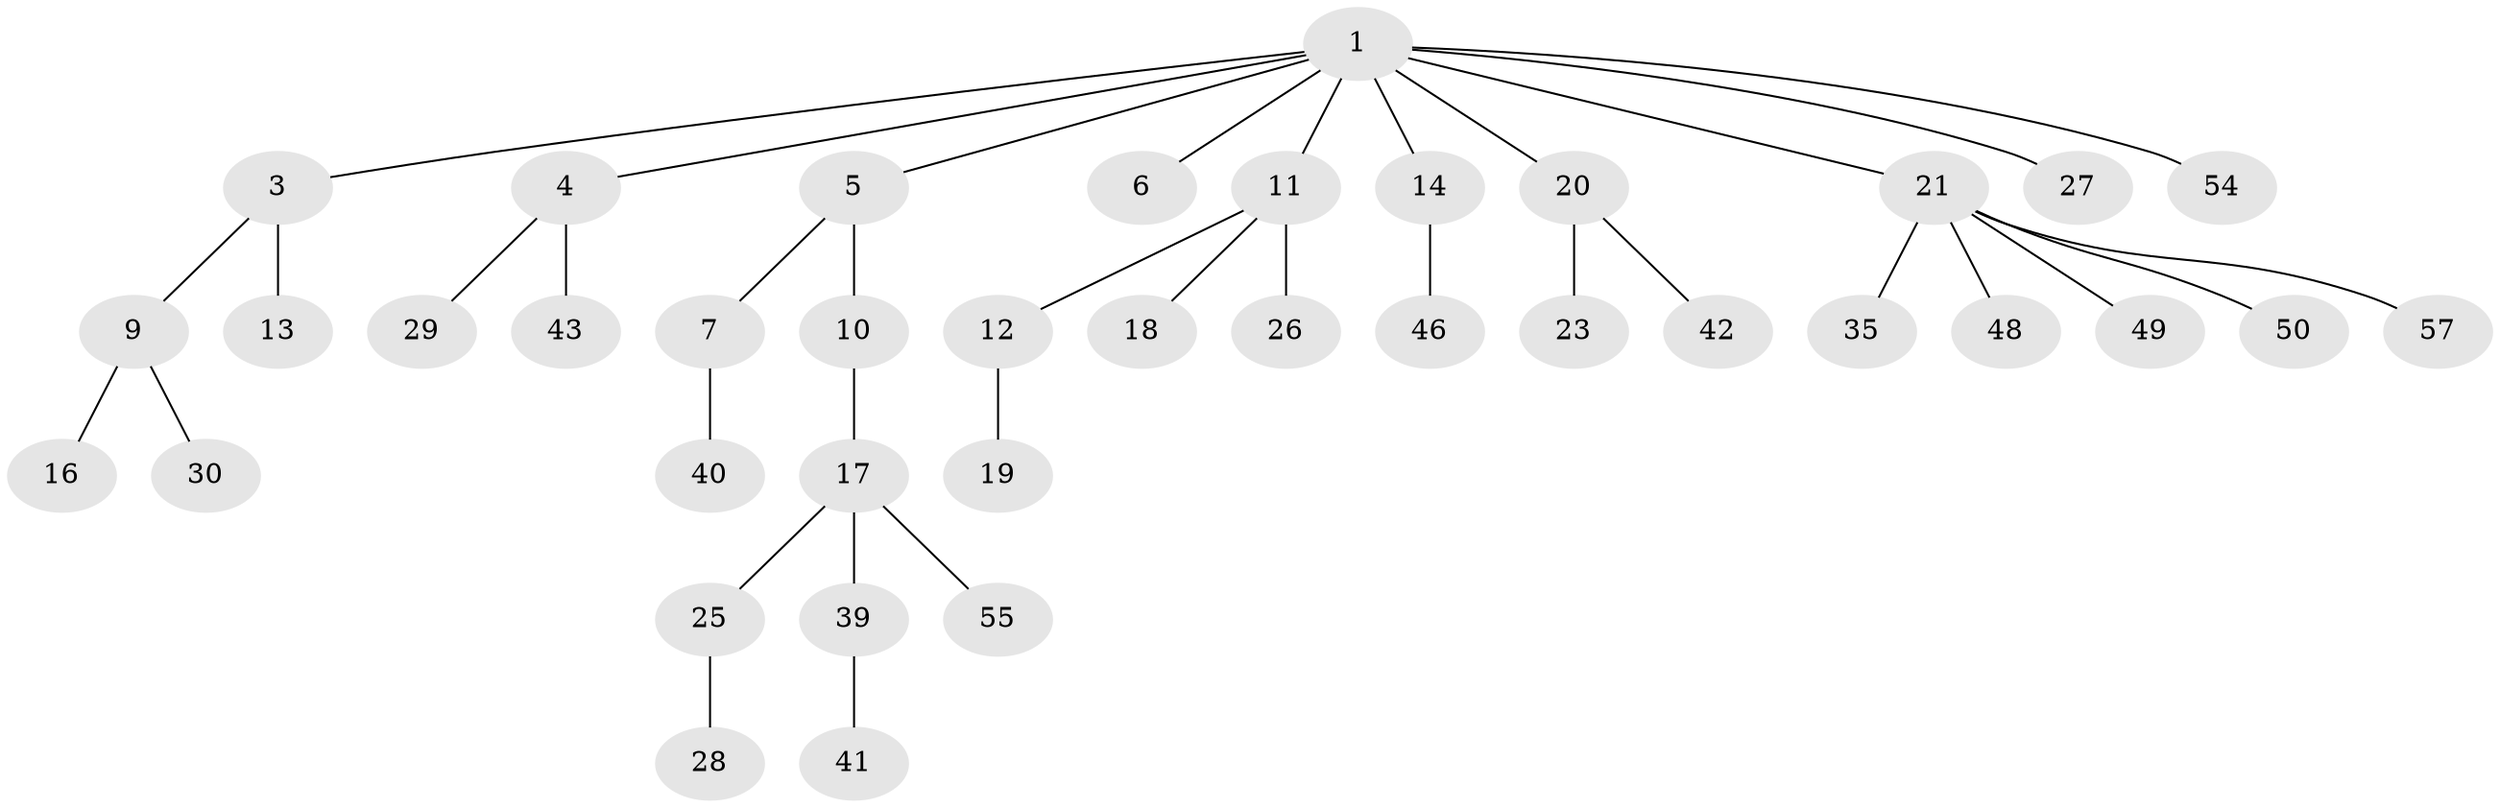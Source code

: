 // original degree distribution, {7: 0.017543859649122806, 5: 0.03508771929824561, 4: 0.10526315789473684, 3: 0.10526315789473684, 1: 0.543859649122807, 2: 0.19298245614035087}
// Generated by graph-tools (version 1.1) at 2025/42/03/06/25 10:42:04]
// undirected, 38 vertices, 37 edges
graph export_dot {
graph [start="1"]
  node [color=gray90,style=filled];
  1 [super="+2"];
  3 [super="+37"];
  4 [super="+8"];
  5 [super="+52"];
  6;
  7 [super="+34"];
  9 [super="+38"];
  10;
  11 [super="+15"];
  12 [super="+24"];
  13;
  14 [super="+22"];
  16;
  17 [super="+45"];
  18 [super="+31"];
  19;
  20 [super="+32"];
  21 [super="+47"];
  23;
  25;
  26;
  27;
  28 [super="+36"];
  29 [super="+33"];
  30;
  35;
  39 [super="+44"];
  40;
  41;
  42;
  43;
  46;
  48;
  49 [super="+53"];
  50 [super="+51"];
  54;
  55 [super="+56"];
  57;
  1 -- 3;
  1 -- 4;
  1 -- 5;
  1 -- 6;
  1 -- 21;
  1 -- 27;
  1 -- 20;
  1 -- 54;
  1 -- 11;
  1 -- 14;
  3 -- 9;
  3 -- 13;
  4 -- 43;
  4 -- 29;
  5 -- 7;
  5 -- 10;
  7 -- 40;
  9 -- 16;
  9 -- 30;
  10 -- 17;
  11 -- 12;
  11 -- 18;
  11 -- 26;
  12 -- 19;
  14 -- 46;
  17 -- 25;
  17 -- 39;
  17 -- 55;
  20 -- 23;
  20 -- 42;
  21 -- 35;
  21 -- 48;
  21 -- 49;
  21 -- 57;
  21 -- 50;
  25 -- 28;
  39 -- 41;
}

